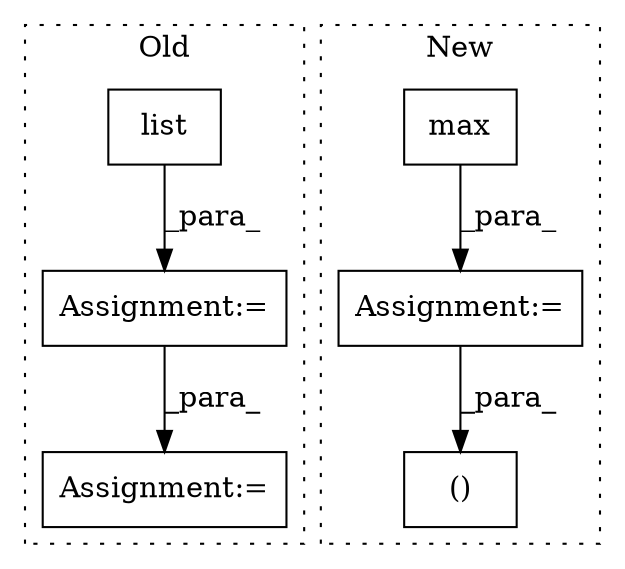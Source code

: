 digraph G {
subgraph cluster0 {
1 [label="list" a="32" s="1070,1200" l="5,1" shape="box"];
4 [label="Assignment:=" a="7" s="1069" l="1" shape="box"];
5 [label="Assignment:=" a="7" s="1212" l="1" shape="box"];
label = "Old";
style="dotted";
}
subgraph cluster1 {
2 [label="max" a="32" s="1132,1140" l="4,1" shape="box"];
3 [label="Assignment:=" a="7" s="1073" l="1" shape="box"];
6 [label="()" a="106" s="1186" l="34" shape="box"];
label = "New";
style="dotted";
}
1 -> 4 [label="_para_"];
2 -> 3 [label="_para_"];
3 -> 6 [label="_para_"];
4 -> 5 [label="_para_"];
}